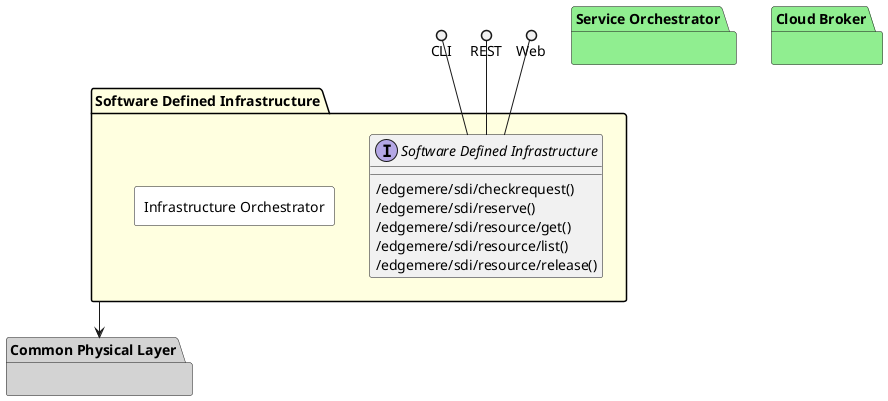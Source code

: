 @startuml


package "Common Physical Layer" #lightgray {

}

package "Software Defined Infrastructure" #lightyellow {

}

package "Service Orchestrator" #lightgreen {

}

package "Cloud Broker" #lightgreen {

}


package "Software Defined Infrastructure" #lightyellow {

    interface "Software Defined Infrastructure" as i {
            /edgemere/sdi/checkrequest()
            /edgemere/sdi/reserve()
            /edgemere/sdi/resource/get()
            /edgemere/sdi/resource/list()
            /edgemere/sdi/resource/release()
    
    }
}

CLI ()-- i
REST ()-- i
Web ()-- i

package "Software Defined Infrastructure" #lightyellow {


rectangle "Infrastructure Orchestrator" #white {
}

}


    "Software Defined Infrastructure" --> "Common Physical Layer"


@enduml
